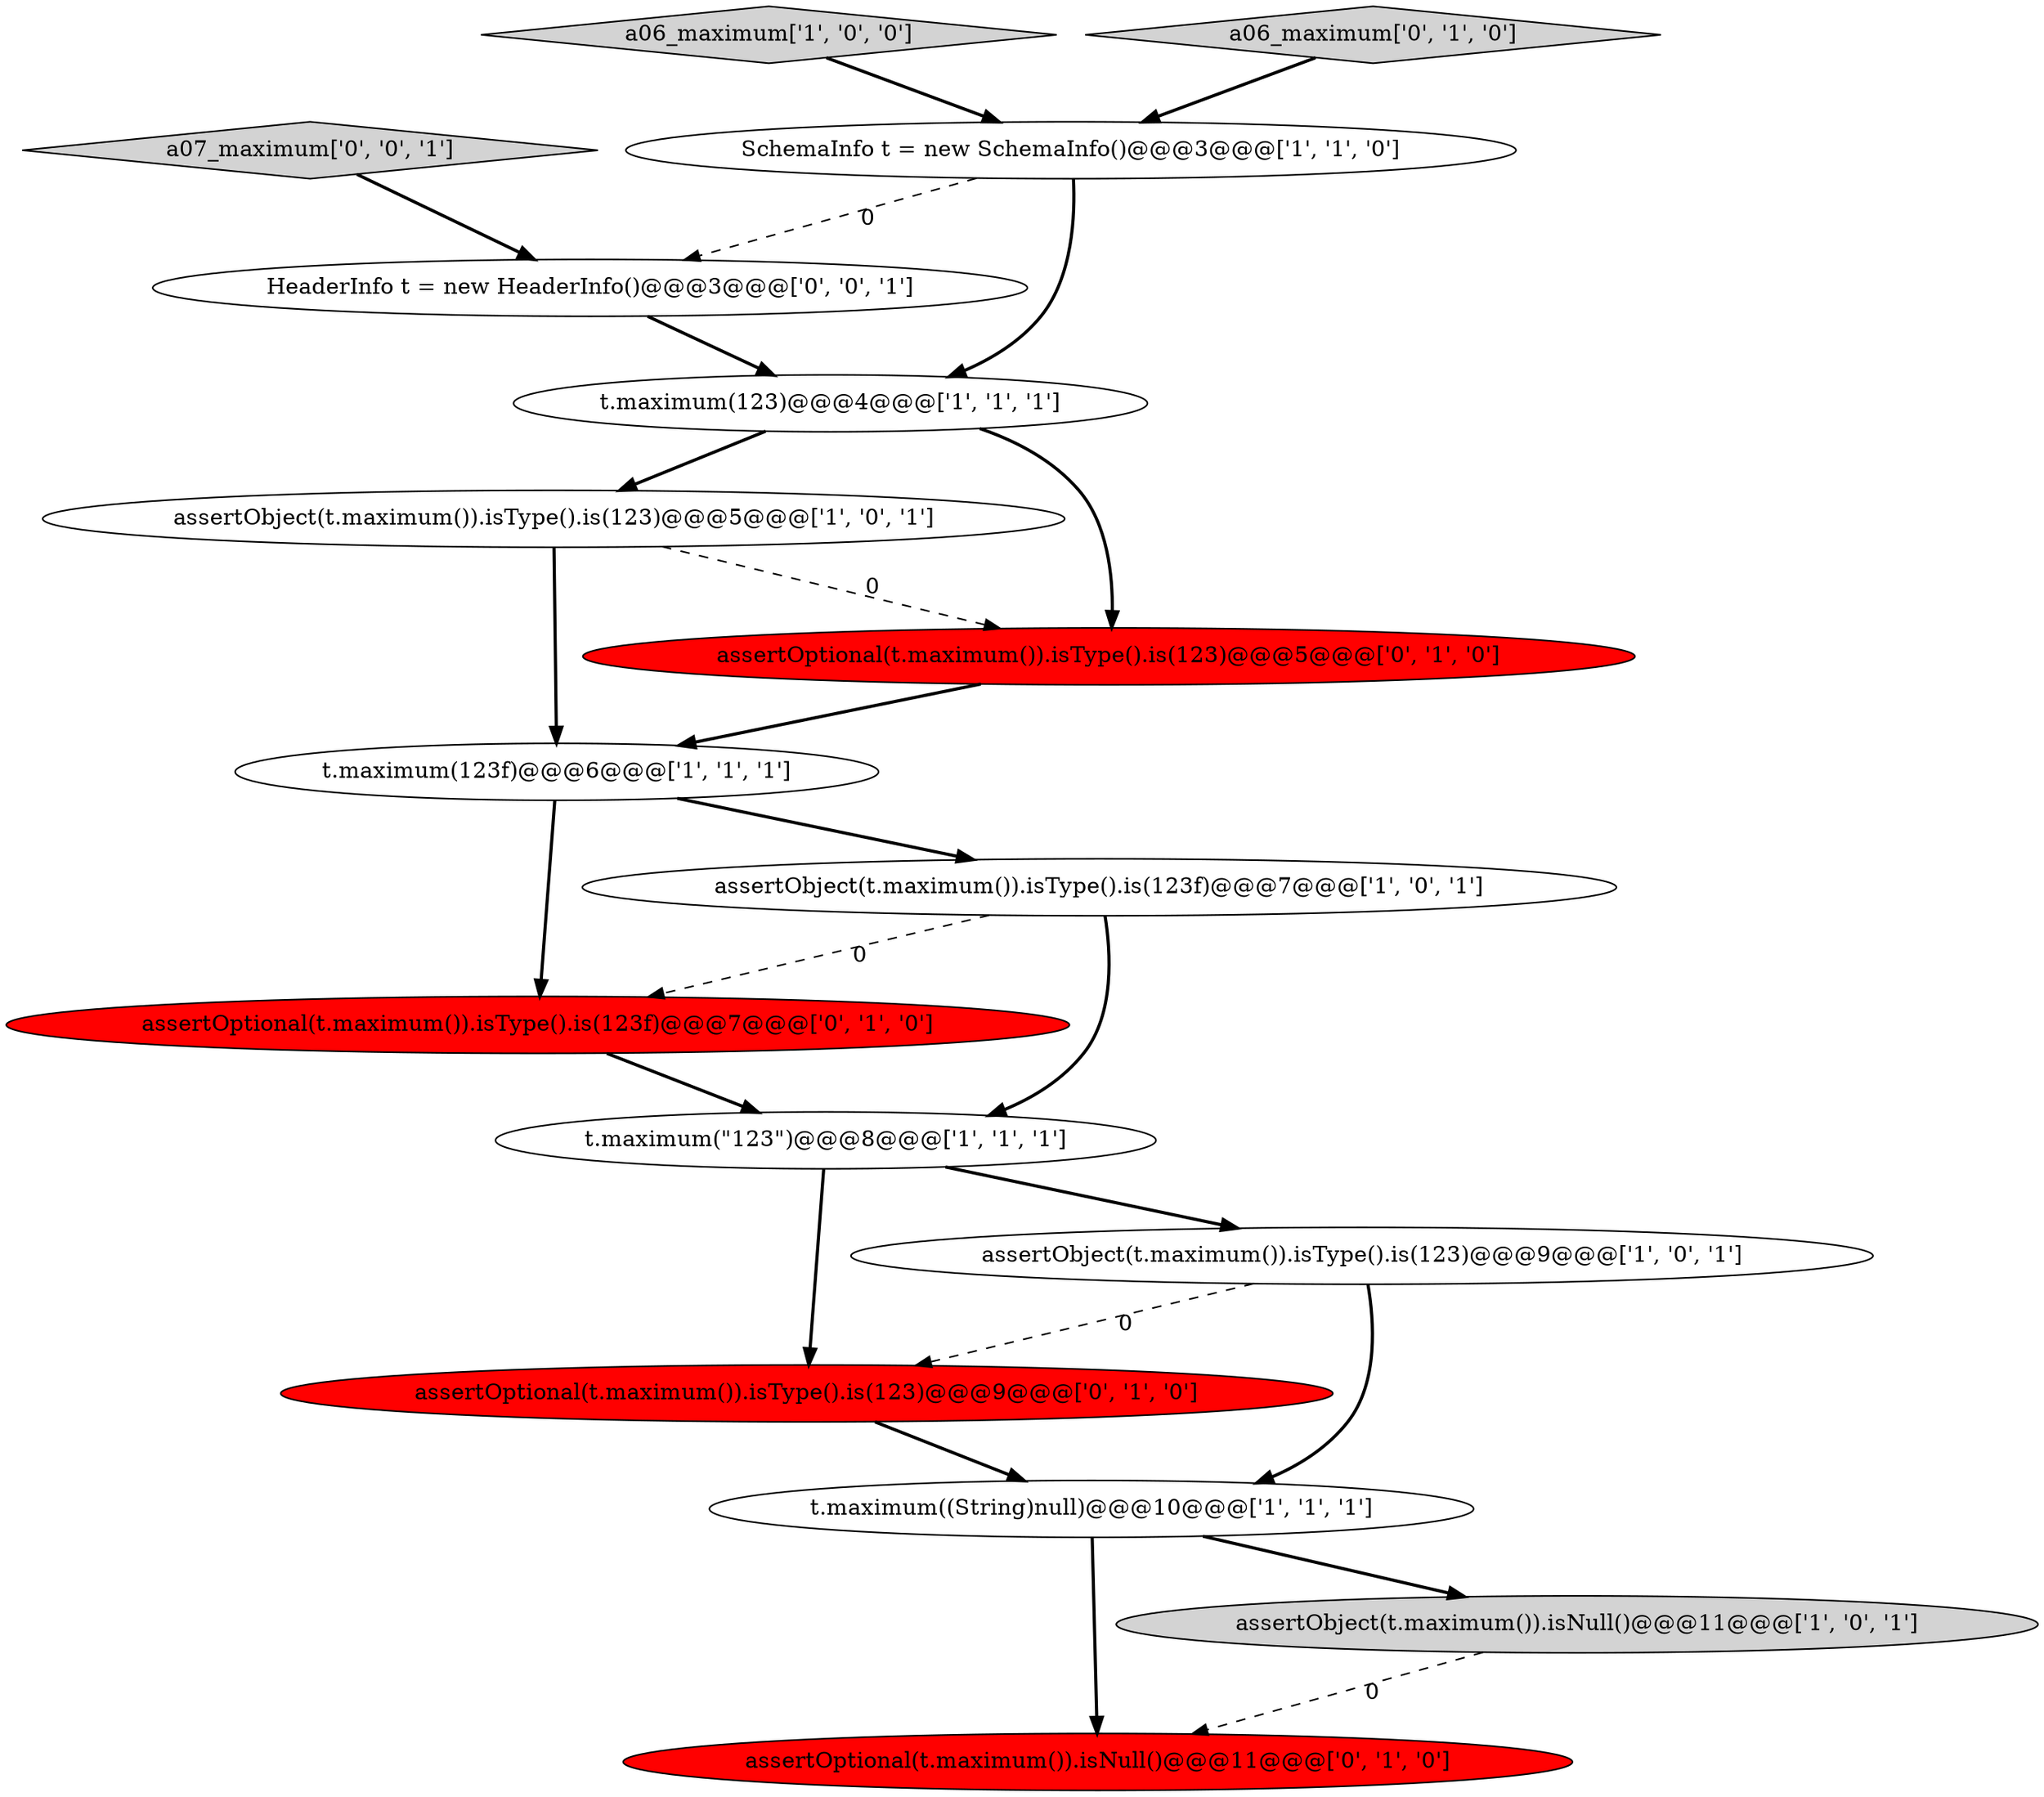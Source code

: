 digraph {
12 [style = filled, label = "assertOptional(t.maximum()).isType().is(123)@@@9@@@['0', '1', '0']", fillcolor = red, shape = ellipse image = "AAA1AAABBB2BBB"];
15 [style = filled, label = "a07_maximum['0', '0', '1']", fillcolor = lightgray, shape = diamond image = "AAA0AAABBB3BBB"];
6 [style = filled, label = "assertObject(t.maximum()).isType().is(123)@@@9@@@['1', '0', '1']", fillcolor = white, shape = ellipse image = "AAA0AAABBB1BBB"];
2 [style = filled, label = "assertObject(t.maximum()).isType().is(123)@@@5@@@['1', '0', '1']", fillcolor = white, shape = ellipse image = "AAA0AAABBB1BBB"];
9 [style = filled, label = "t.maximum(123f)@@@6@@@['1', '1', '1']", fillcolor = white, shape = ellipse image = "AAA0AAABBB1BBB"];
0 [style = filled, label = "t.maximum((String)null)@@@10@@@['1', '1', '1']", fillcolor = white, shape = ellipse image = "AAA0AAABBB1BBB"];
7 [style = filled, label = "t.maximum(\"123\")@@@8@@@['1', '1', '1']", fillcolor = white, shape = ellipse image = "AAA0AAABBB1BBB"];
16 [style = filled, label = "HeaderInfo t = new HeaderInfo()@@@3@@@['0', '0', '1']", fillcolor = white, shape = ellipse image = "AAA0AAABBB3BBB"];
8 [style = filled, label = "a06_maximum['1', '0', '0']", fillcolor = lightgray, shape = diamond image = "AAA0AAABBB1BBB"];
14 [style = filled, label = "assertOptional(t.maximum()).isNull()@@@11@@@['0', '1', '0']", fillcolor = red, shape = ellipse image = "AAA1AAABBB2BBB"];
10 [style = filled, label = "assertOptional(t.maximum()).isType().is(123)@@@5@@@['0', '1', '0']", fillcolor = red, shape = ellipse image = "AAA1AAABBB2BBB"];
11 [style = filled, label = "assertOptional(t.maximum()).isType().is(123f)@@@7@@@['0', '1', '0']", fillcolor = red, shape = ellipse image = "AAA1AAABBB2BBB"];
4 [style = filled, label = "assertObject(t.maximum()).isNull()@@@11@@@['1', '0', '1']", fillcolor = lightgray, shape = ellipse image = "AAA0AAABBB1BBB"];
5 [style = filled, label = "SchemaInfo t = new SchemaInfo()@@@3@@@['1', '1', '0']", fillcolor = white, shape = ellipse image = "AAA0AAABBB1BBB"];
1 [style = filled, label = "t.maximum(123)@@@4@@@['1', '1', '1']", fillcolor = white, shape = ellipse image = "AAA0AAABBB1BBB"];
13 [style = filled, label = "a06_maximum['0', '1', '0']", fillcolor = lightgray, shape = diamond image = "AAA0AAABBB2BBB"];
3 [style = filled, label = "assertObject(t.maximum()).isType().is(123f)@@@7@@@['1', '0', '1']", fillcolor = white, shape = ellipse image = "AAA0AAABBB1BBB"];
9->11 [style = bold, label=""];
7->12 [style = bold, label=""];
6->0 [style = bold, label=""];
2->9 [style = bold, label=""];
15->16 [style = bold, label=""];
12->0 [style = bold, label=""];
2->10 [style = dashed, label="0"];
6->12 [style = dashed, label="0"];
5->16 [style = dashed, label="0"];
5->1 [style = bold, label=""];
0->14 [style = bold, label=""];
8->5 [style = bold, label=""];
3->7 [style = bold, label=""];
16->1 [style = bold, label=""];
0->4 [style = bold, label=""];
7->6 [style = bold, label=""];
13->5 [style = bold, label=""];
9->3 [style = bold, label=""];
4->14 [style = dashed, label="0"];
1->2 [style = bold, label=""];
10->9 [style = bold, label=""];
1->10 [style = bold, label=""];
11->7 [style = bold, label=""];
3->11 [style = dashed, label="0"];
}
